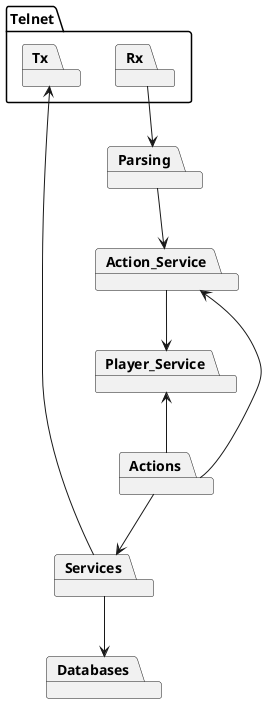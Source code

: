 @startuml
package Telnet {
    package Tx 
    package Rx 
}
package Parsing  
package Action_Service
package Player_Service
package Actions 
package Services 
package Databases 

Rx --> Parsing
Parsing --> Action_Service
Action_Service --> Player_Service
Action_Service <-- Actions
Player_Service <-- Actions
Tx <-- Services
Actions --> Services
Services --> Databases
@enduml